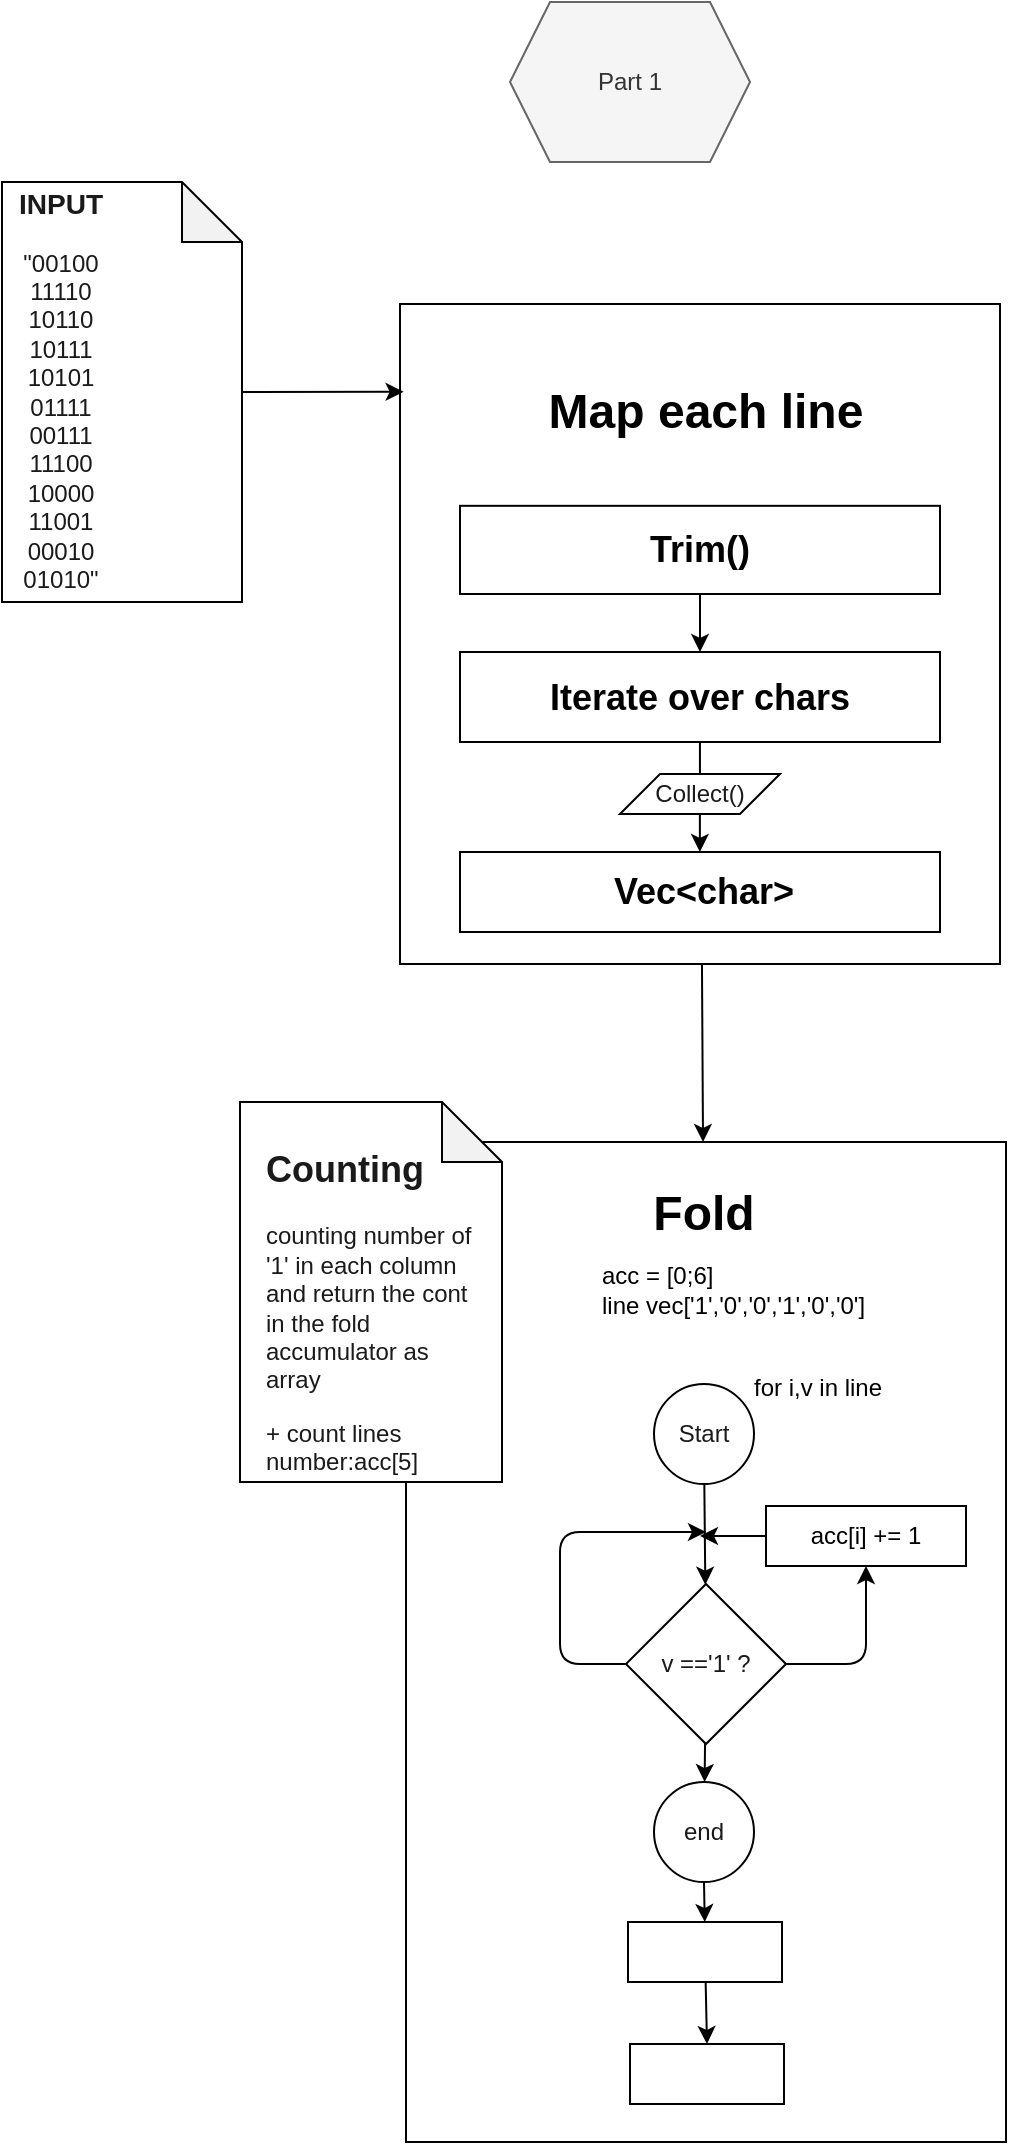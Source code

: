 <mxfile>
    <diagram id="1xBy3I5rdlM1V0R57WgV" name="Page-1">
        <mxGraphModel dx="1822" dy="1917" grid="1" gridSize="10" guides="1" tooltips="1" connect="1" arrows="1" fold="1" page="1" pageScale="1" pageWidth="850" pageHeight="1100" math="0" shadow="0">
            <root>
                <mxCell id="0"/>
                <mxCell id="1" parent="0"/>
                <mxCell id="24" style="edgeStyle=none;html=1;fontColor=#1A1A1A;" parent="1" source="2" target="21" edge="1">
                    <mxGeometry relative="1" as="geometry"/>
                </mxCell>
                <mxCell id="2" value="" style="whiteSpace=wrap;html=1;" parent="1" vertex="1">
                    <mxGeometry x="360" y="101" width="300" height="330" as="geometry"/>
                </mxCell>
                <mxCell id="15" style="edgeStyle=none;html=1;exitX=0.5;exitY=1;exitDx=0;exitDy=0;" parent="1" source="3" target="13" edge="1">
                    <mxGeometry relative="1" as="geometry"/>
                </mxCell>
                <mxCell id="3" value="&lt;h2&gt;Trim()&lt;/h2&gt;" style="whiteSpace=wrap;html=1;" parent="1" vertex="1">
                    <mxGeometry x="390" y="201.91" width="240" height="44.09" as="geometry"/>
                </mxCell>
                <mxCell id="6" value="&lt;h1&gt;Map each line&lt;/h1&gt;" style="text;html=1;strokeColor=none;fillColor=none;align=center;verticalAlign=middle;whiteSpace=wrap;rounded=0;" parent="1" vertex="1">
                    <mxGeometry x="403" y="126" width="220" height="57.89" as="geometry"/>
                </mxCell>
                <mxCell id="13" value="&lt;h2&gt;Iterate over chars&lt;/h2&gt;" style="whiteSpace=wrap;html=1;" parent="1" vertex="1">
                    <mxGeometry x="390" y="275" width="240" height="45" as="geometry"/>
                </mxCell>
                <mxCell id="8" value="" style="group" parent="1" vertex="1" connectable="0">
                    <mxGeometry x="390" y="375" width="240" height="40" as="geometry"/>
                </mxCell>
                <mxCell id="9" value="" style="whiteSpace=wrap;html=1;" parent="8" vertex="1">
                    <mxGeometry width="240" height="40" as="geometry"/>
                </mxCell>
                <mxCell id="11" value="&lt;h2&gt;Vec&amp;lt;char&amp;gt;&lt;/h2&gt;" style="text;html=1;strokeColor=none;fillColor=none;align=center;verticalAlign=middle;whiteSpace=wrap;rounded=0;" parent="8" vertex="1">
                    <mxGeometry x="34.4" y="16.8" width="176.0" height="6.857" as="geometry"/>
                </mxCell>
                <mxCell id="16" style="edgeStyle=none;html=1;entryX=0.486;entryY=-2.45;entryDx=0;entryDy=0;entryPerimeter=0;" parent="1" source="13" target="11" edge="1">
                    <mxGeometry relative="1" as="geometry"/>
                </mxCell>
                <mxCell id="23" style="edgeStyle=none;html=1;fontColor=#1A1A1A;entryX=0.006;entryY=0.133;entryDx=0;entryDy=0;entryPerimeter=0;" parent="1" source="18" target="2" edge="1">
                    <mxGeometry relative="1" as="geometry">
                        <mxPoint x="340" y="145" as="targetPoint"/>
                    </mxGeometry>
                </mxCell>
                <mxCell id="20" value="Collect()" style="shape=parallelogram;perimeter=parallelogramPerimeter;whiteSpace=wrap;html=1;fixedSize=1;fontColor=#1A1A1A;fillColor=#FFFFFF;" parent="1" vertex="1">
                    <mxGeometry x="470" y="336" width="80" height="20" as="geometry"/>
                </mxCell>
                <mxCell id="21" value="" style="whiteSpace=wrap;html=1;" parent="1" vertex="1">
                    <mxGeometry x="363" y="520" width="300" height="500" as="geometry"/>
                </mxCell>
                <mxCell id="22" value="&lt;h1&gt;Fold&lt;/h1&gt;" style="text;html=1;strokeColor=none;fillColor=none;align=center;verticalAlign=middle;whiteSpace=wrap;rounded=0;" parent="1" vertex="1">
                    <mxGeometry x="402" y="527" width="220" height="57.89" as="geometry"/>
                </mxCell>
                <mxCell id="29" style="edgeStyle=none;html=1;fontColor=#1A1A1A;entryX=0.5;entryY=1;entryDx=0;entryDy=0;exitX=1;exitY=0.5;exitDx=0;exitDy=0;" parent="1" source="25" target="27" edge="1">
                    <mxGeometry relative="1" as="geometry">
                        <Array as="points">
                            <mxPoint x="593" y="781"/>
                        </Array>
                    </mxGeometry>
                </mxCell>
                <mxCell id="34" style="edgeStyle=none;html=1;fontColor=#1A1A1A;" parent="1" source="25" edge="1">
                    <mxGeometry relative="1" as="geometry">
                        <mxPoint x="513" y="715" as="targetPoint"/>
                        <Array as="points">
                            <mxPoint x="440" y="781"/>
                            <mxPoint x="440" y="715"/>
                        </Array>
                    </mxGeometry>
                </mxCell>
                <mxCell id="38" style="edgeStyle=none;html=1;fontColor=#FFFFFF;" parent="1" source="25" target="37" edge="1">
                    <mxGeometry relative="1" as="geometry"/>
                </mxCell>
                <mxCell id="25" value="v =='1' ?" style="rhombus;whiteSpace=wrap;html=1;fontColor=#1A1A1A;fillColor=#FFFFFF;" parent="1" vertex="1">
                    <mxGeometry x="473" y="741" width="80" height="80" as="geometry"/>
                </mxCell>
                <mxCell id="26" value="acc = [0;6]&lt;br&gt;line vec['1','0','0','1','0','0']" style="text;html=1;align=left;verticalAlign=middle;whiteSpace=wrap;rounded=0;" parent="1" vertex="1">
                    <mxGeometry x="459" y="578.89" width="151" height="30" as="geometry"/>
                </mxCell>
                <mxCell id="33" style="edgeStyle=none;html=1;fontColor=#1A1A1A;" parent="1" source="27" edge="1">
                    <mxGeometry relative="1" as="geometry">
                        <mxPoint x="510" y="717" as="targetPoint"/>
                    </mxGeometry>
                </mxCell>
                <mxCell id="27" value="acc[i] += 1" style="rounded=0;whiteSpace=wrap;html=1;" parent="1" vertex="1">
                    <mxGeometry x="543" y="702" width="100" height="30" as="geometry"/>
                </mxCell>
                <mxCell id="32" style="edgeStyle=none;html=1;fontColor=#1A1A1A;" parent="1" source="31" target="25" edge="1">
                    <mxGeometry relative="1" as="geometry"/>
                </mxCell>
                <mxCell id="31" value="Start" style="ellipse;whiteSpace=wrap;html=1;aspect=fixed;fontColor=#1A1A1A;fillColor=#FFFFFF;" parent="1" vertex="1">
                    <mxGeometry x="487" y="641" width="50" height="50" as="geometry"/>
                </mxCell>
                <mxCell id="35" value="&lt;font color=&quot;#ffffff&quot;&gt;Yes&lt;/font&gt;" style="text;html=1;strokeColor=none;fillColor=none;align=center;verticalAlign=middle;whiteSpace=wrap;rounded=0;fontColor=#1A1A1A;" parent="1" vertex="1">
                    <mxGeometry x="577" y="766" width="60" height="30" as="geometry"/>
                </mxCell>
                <mxCell id="36" value="&lt;font color=&quot;#ffffff&quot;&gt;No&lt;/font&gt;" style="text;html=1;strokeColor=none;fillColor=none;align=center;verticalAlign=middle;whiteSpace=wrap;rounded=0;fontColor=#1A1A1A;" parent="1" vertex="1">
                    <mxGeometry x="402" y="766" width="60" height="30" as="geometry"/>
                </mxCell>
                <mxCell id="43" style="edgeStyle=none;html=1;fontColor=#FFFFFF;" parent="1" source="37" target="42" edge="1">
                    <mxGeometry relative="1" as="geometry"/>
                </mxCell>
                <mxCell id="37" value="end" style="ellipse;whiteSpace=wrap;html=1;aspect=fixed;fontColor=#1A1A1A;fillColor=#FFFFFF;" parent="1" vertex="1">
                    <mxGeometry x="487" y="840" width="50" height="50" as="geometry"/>
                </mxCell>
                <mxCell id="40" value="" style="group" parent="1" vertex="1" connectable="0">
                    <mxGeometry x="290" y="500" width="121" height="190" as="geometry"/>
                </mxCell>
                <mxCell id="30" value="" style="shape=note;whiteSpace=wrap;html=1;backgroundOutline=1;darkOpacity=0.05;fontColor=#1A1A1A;fillColor=#FFFFFF;align=left;" parent="40" vertex="1">
                    <mxGeometry x="-10" width="131" height="190" as="geometry"/>
                </mxCell>
                <mxCell id="39" value="&lt;h2&gt;Counting&lt;/h2&gt;&lt;p&gt;counting number of '1' in each column and return&amp;nbsp;&lt;span&gt;the cont in the fold accumulator as array&lt;/span&gt;&lt;/p&gt;&lt;p&gt;&lt;span&gt;+ count lines number:acc[5]&lt;/span&gt;&lt;/p&gt;" style="text;html=1;strokeColor=none;fillColor=none;spacing=5;spacingTop=-20;whiteSpace=wrap;overflow=hidden;rounded=0;fontColor=#1A1A1A;" parent="40" vertex="1">
                    <mxGeometry x="-2" y="18.94" width="112" height="171.06" as="geometry"/>
                </mxCell>
                <mxCell id="41" value="for i,v in line" style="text;html=1;align=left;verticalAlign=middle;whiteSpace=wrap;rounded=0;" parent="1" vertex="1">
                    <mxGeometry x="535" y="627.89" width="78" height="30" as="geometry"/>
                </mxCell>
                <mxCell id="45" style="edgeStyle=none;html=1;entryX=0.5;entryY=0;entryDx=0;entryDy=0;fontColor=#FFFFFF;" parent="1" source="42" target="44" edge="1">
                    <mxGeometry relative="1" as="geometry"/>
                </mxCell>
                <mxCell id="42" value="acc[5] += 1" style="text;html=1;strokeColor=default;fillColor=none;align=center;verticalAlign=middle;whiteSpace=wrap;rounded=0;fontColor=#FFFFFF;" parent="1" vertex="1">
                    <mxGeometry x="474" y="910" width="77" height="30" as="geometry"/>
                </mxCell>
                <mxCell id="44" value="return acc" style="text;html=1;strokeColor=default;fillColor=none;align=center;verticalAlign=middle;whiteSpace=wrap;rounded=0;fontColor=#FFFFFF;" parent="1" vertex="1">
                    <mxGeometry x="475" y="971" width="77" height="30" as="geometry"/>
                </mxCell>
                <mxCell id="46" value="" style="group" parent="1" vertex="1" connectable="0">
                    <mxGeometry x="160" y="37" width="121" height="213" as="geometry"/>
                </mxCell>
                <mxCell id="18" value="" style="shape=note;whiteSpace=wrap;html=1;backgroundOutline=1;darkOpacity=0.05;fillColor=#FFFFFF;" parent="46" vertex="1">
                    <mxGeometry x="1" y="3" width="120" height="210" as="geometry"/>
                </mxCell>
                <mxCell id="19" value="&lt;h3&gt;&lt;font color=&quot;#1a1a1a&quot;&gt;INPUT&lt;/font&gt;&lt;/h3&gt;&lt;div&gt;&lt;font color=&quot;#1a1a1a&quot;&gt;&quot;00100&lt;/font&gt;&lt;/div&gt;&lt;div&gt;&lt;font color=&quot;#1a1a1a&quot;&gt;11110&lt;/font&gt;&lt;/div&gt;&lt;div&gt;&lt;font color=&quot;#1a1a1a&quot;&gt;10110&lt;/font&gt;&lt;/div&gt;&lt;div&gt;&lt;font color=&quot;#1a1a1a&quot;&gt;10111&lt;/font&gt;&lt;/div&gt;&lt;div&gt;&lt;font color=&quot;#1a1a1a&quot;&gt;10101&lt;/font&gt;&lt;/div&gt;&lt;div&gt;&lt;font color=&quot;#1a1a1a&quot;&gt;01111&lt;/font&gt;&lt;/div&gt;&lt;div&gt;&lt;font color=&quot;#1a1a1a&quot;&gt;00111&lt;/font&gt;&lt;/div&gt;&lt;div&gt;&lt;font color=&quot;#1a1a1a&quot;&gt;11100&lt;/font&gt;&lt;/div&gt;&lt;div&gt;&lt;font color=&quot;#1a1a1a&quot;&gt;10000&lt;/font&gt;&lt;/div&gt;&lt;div&gt;&lt;font color=&quot;#1a1a1a&quot;&gt;11001&lt;/font&gt;&lt;/div&gt;&lt;div&gt;&lt;font color=&quot;#1a1a1a&quot;&gt;00010&lt;/font&gt;&lt;/div&gt;&lt;div&gt;&lt;font color=&quot;#1a1a1a&quot;&gt;01010&quot;&lt;/font&gt;&lt;/div&gt;" style="text;html=1;align=center;verticalAlign=middle;resizable=0;points=[];autosize=1;strokeColor=none;fillColor=none;" parent="46" vertex="1">
                    <mxGeometry width="60" height="200" as="geometry"/>
                </mxCell>
                <mxCell id="47" value="Part 1" style="shape=hexagon;perimeter=hexagonPerimeter2;whiteSpace=wrap;html=1;fixedSize=1;fillColor=#f5f5f5;fontColor=#333333;strokeColor=#666666;" vertex="1" parent="1">
                    <mxGeometry x="415" y="-50" width="120" height="80" as="geometry"/>
                </mxCell>
            </root>
        </mxGraphModel>
    </diagram>
</mxfile>